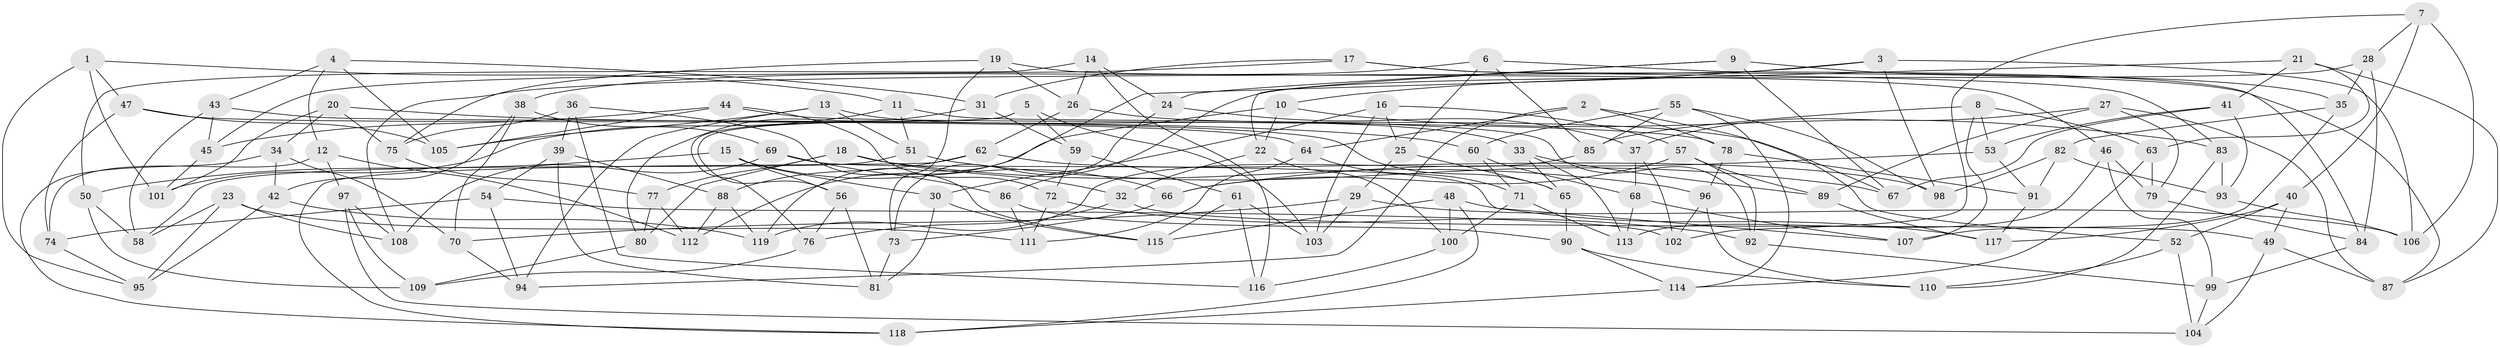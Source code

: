 // Generated by graph-tools (version 1.1) at 2025/38/03/09/25 02:38:01]
// undirected, 119 vertices, 238 edges
graph export_dot {
graph [start="1"]
  node [color=gray90,style=filled];
  1;
  2;
  3;
  4;
  5;
  6;
  7;
  8;
  9;
  10;
  11;
  12;
  13;
  14;
  15;
  16;
  17;
  18;
  19;
  20;
  21;
  22;
  23;
  24;
  25;
  26;
  27;
  28;
  29;
  30;
  31;
  32;
  33;
  34;
  35;
  36;
  37;
  38;
  39;
  40;
  41;
  42;
  43;
  44;
  45;
  46;
  47;
  48;
  49;
  50;
  51;
  52;
  53;
  54;
  55;
  56;
  57;
  58;
  59;
  60;
  61;
  62;
  63;
  64;
  65;
  66;
  67;
  68;
  69;
  70;
  71;
  72;
  73;
  74;
  75;
  76;
  77;
  78;
  79;
  80;
  81;
  82;
  83;
  84;
  85;
  86;
  87;
  88;
  89;
  90;
  91;
  92;
  93;
  94;
  95;
  96;
  97;
  98;
  99;
  100;
  101;
  102;
  103;
  104;
  105;
  106;
  107;
  108;
  109;
  110;
  111;
  112;
  113;
  114;
  115;
  116;
  117;
  118;
  119;
  1 -- 47;
  1 -- 95;
  1 -- 101;
  1 -- 11;
  2 -- 94;
  2 -- 78;
  2 -- 52;
  2 -- 64;
  3 -- 98;
  3 -- 106;
  3 -- 108;
  3 -- 10;
  4 -- 12;
  4 -- 43;
  4 -- 105;
  4 -- 31;
  5 -- 59;
  5 -- 56;
  5 -- 76;
  5 -- 103;
  6 -- 25;
  6 -- 38;
  6 -- 84;
  6 -- 85;
  7 -- 40;
  7 -- 28;
  7 -- 106;
  7 -- 102;
  8 -- 63;
  8 -- 53;
  8 -- 107;
  8 -- 85;
  9 -- 67;
  9 -- 35;
  9 -- 24;
  9 -- 22;
  10 -- 22;
  10 -- 83;
  10 -- 112;
  11 -- 92;
  11 -- 51;
  11 -- 101;
  12 -- 74;
  12 -- 112;
  12 -- 97;
  13 -- 33;
  13 -- 51;
  13 -- 105;
  13 -- 94;
  14 -- 50;
  14 -- 24;
  14 -- 26;
  14 -- 116;
  15 -- 30;
  15 -- 50;
  15 -- 56;
  15 -- 66;
  16 -- 57;
  16 -- 103;
  16 -- 30;
  16 -- 25;
  17 -- 83;
  17 -- 45;
  17 -- 87;
  17 -- 31;
  18 -- 32;
  18 -- 77;
  18 -- 80;
  18 -- 96;
  19 -- 75;
  19 -- 26;
  19 -- 46;
  19 -- 73;
  20 -- 101;
  20 -- 75;
  20 -- 34;
  20 -- 60;
  21 -- 41;
  21 -- 119;
  21 -- 87;
  21 -- 63;
  22 -- 32;
  22 -- 100;
  23 -- 108;
  23 -- 95;
  23 -- 111;
  23 -- 58;
  24 -- 73;
  24 -- 37;
  25 -- 65;
  25 -- 29;
  26 -- 62;
  26 -- 67;
  27 -- 87;
  27 -- 79;
  27 -- 37;
  27 -- 89;
  28 -- 35;
  28 -- 84;
  28 -- 86;
  29 -- 70;
  29 -- 106;
  29 -- 103;
  30 -- 115;
  30 -- 81;
  31 -- 80;
  31 -- 59;
  32 -- 76;
  32 -- 49;
  33 -- 113;
  33 -- 89;
  33 -- 65;
  34 -- 118;
  34 -- 42;
  34 -- 70;
  35 -- 107;
  35 -- 82;
  36 -- 116;
  36 -- 39;
  36 -- 75;
  36 -- 115;
  37 -- 102;
  37 -- 68;
  38 -- 69;
  38 -- 70;
  38 -- 42;
  39 -- 88;
  39 -- 54;
  39 -- 81;
  40 -- 117;
  40 -- 49;
  40 -- 52;
  41 -- 53;
  41 -- 67;
  41 -- 93;
  42 -- 95;
  42 -- 119;
  43 -- 65;
  43 -- 58;
  43 -- 45;
  44 -- 45;
  44 -- 78;
  44 -- 72;
  44 -- 105;
  45 -- 101;
  46 -- 113;
  46 -- 99;
  46 -- 79;
  47 -- 74;
  47 -- 64;
  47 -- 105;
  48 -- 117;
  48 -- 115;
  48 -- 118;
  48 -- 100;
  49 -- 104;
  49 -- 87;
  50 -- 109;
  50 -- 58;
  51 -- 67;
  51 -- 58;
  52 -- 104;
  52 -- 110;
  53 -- 91;
  53 -- 66;
  54 -- 102;
  54 -- 74;
  54 -- 94;
  55 -- 98;
  55 -- 85;
  55 -- 114;
  55 -- 60;
  56 -- 81;
  56 -- 76;
  57 -- 92;
  57 -- 66;
  57 -- 89;
  59 -- 61;
  59 -- 72;
  60 -- 68;
  60 -- 71;
  61 -- 103;
  61 -- 116;
  61 -- 115;
  62 -- 118;
  62 -- 98;
  62 -- 88;
  63 -- 114;
  63 -- 79;
  64 -- 71;
  64 -- 111;
  65 -- 90;
  66 -- 73;
  68 -- 107;
  68 -- 113;
  69 -- 108;
  69 -- 107;
  69 -- 86;
  70 -- 94;
  71 -- 113;
  71 -- 100;
  72 -- 92;
  72 -- 111;
  73 -- 81;
  74 -- 95;
  75 -- 77;
  76 -- 109;
  77 -- 80;
  77 -- 112;
  78 -- 96;
  78 -- 91;
  79 -- 84;
  80 -- 109;
  82 -- 91;
  82 -- 93;
  82 -- 98;
  83 -- 93;
  83 -- 110;
  84 -- 99;
  85 -- 119;
  86 -- 90;
  86 -- 111;
  88 -- 112;
  88 -- 119;
  89 -- 117;
  90 -- 114;
  90 -- 110;
  91 -- 117;
  92 -- 99;
  93 -- 106;
  96 -- 110;
  96 -- 102;
  97 -- 109;
  97 -- 104;
  97 -- 108;
  99 -- 104;
  100 -- 116;
  114 -- 118;
}
